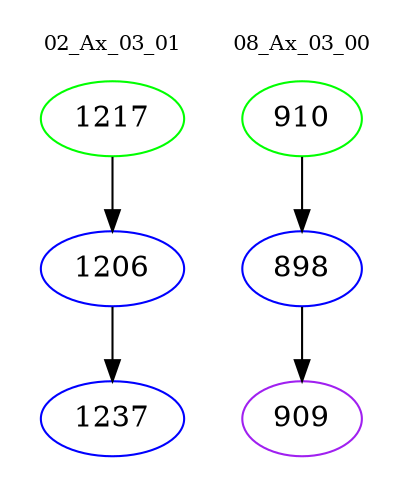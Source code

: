 digraph{
subgraph cluster_0 {
color = white
label = "02_Ax_03_01";
fontsize=10;
T0_1217 [label="1217", color="green"]
T0_1217 -> T0_1206 [color="black"]
T0_1206 [label="1206", color="blue"]
T0_1206 -> T0_1237 [color="black"]
T0_1237 [label="1237", color="blue"]
}
subgraph cluster_1 {
color = white
label = "08_Ax_03_00";
fontsize=10;
T1_910 [label="910", color="green"]
T1_910 -> T1_898 [color="black"]
T1_898 [label="898", color="blue"]
T1_898 -> T1_909 [color="black"]
T1_909 [label="909", color="purple"]
}
}
